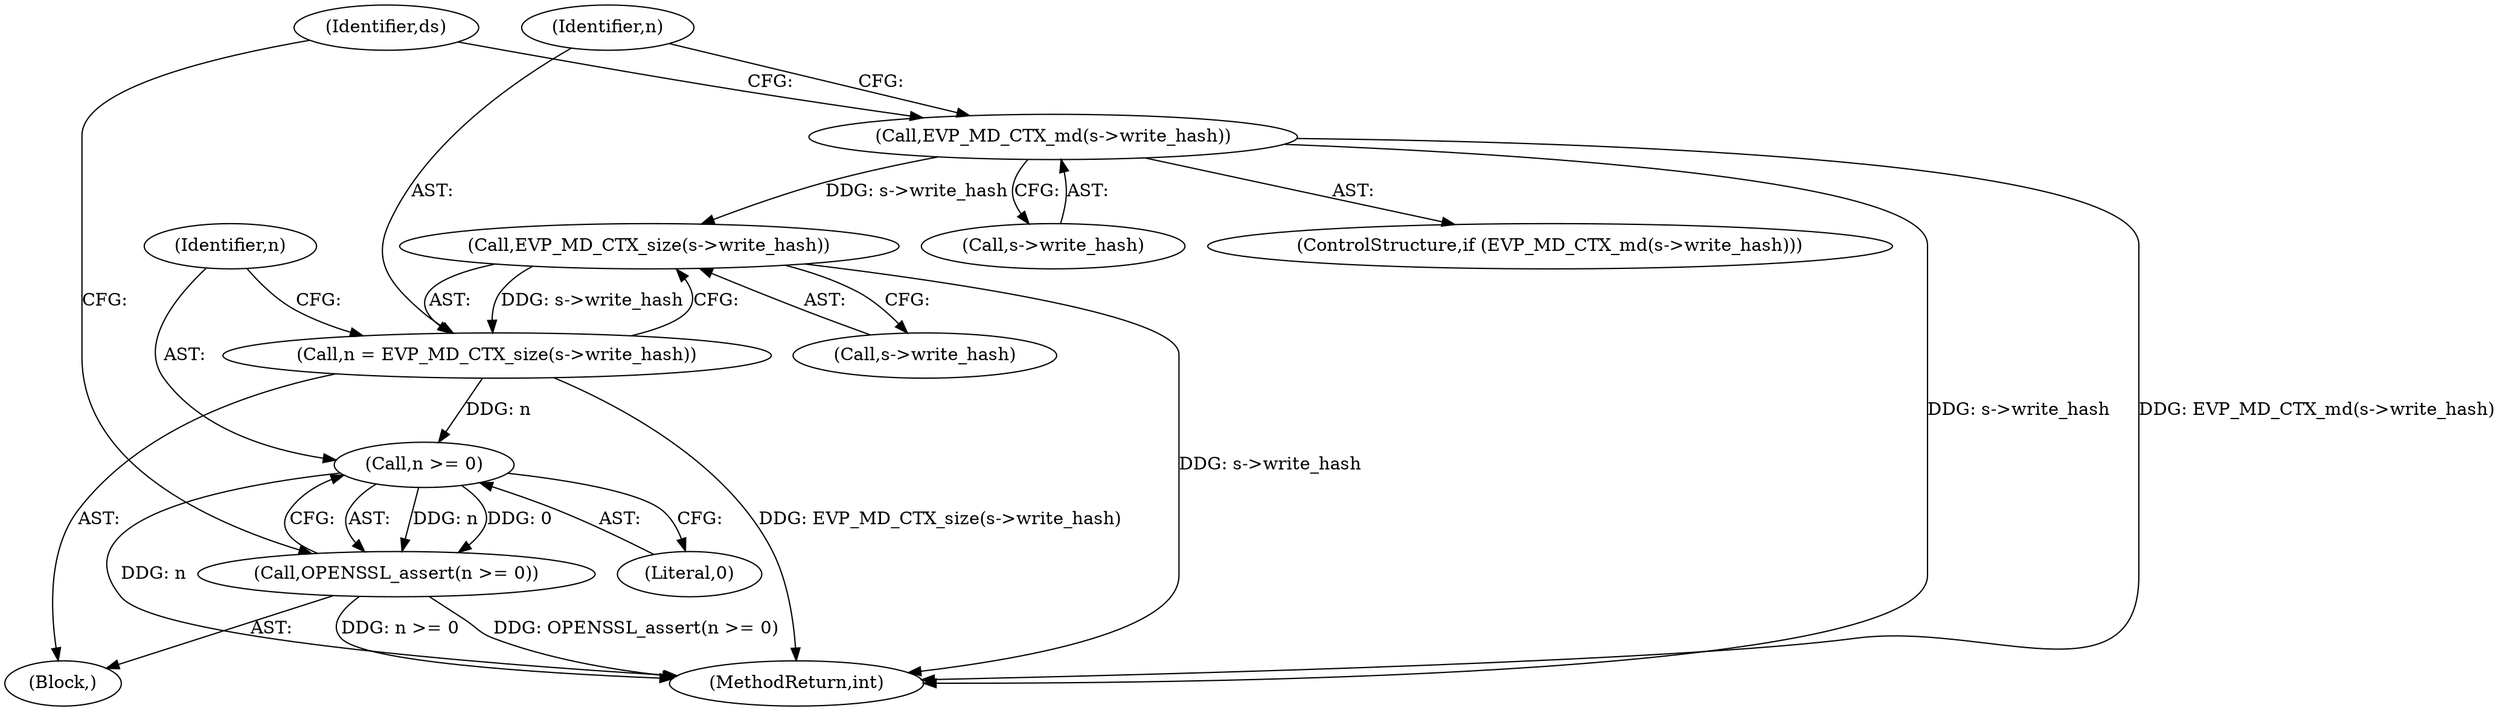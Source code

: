 digraph "0_openssl_4ad93618d26a3ea23d36ad5498ff4f59eff3a4d2_2@pointer" {
"1000143" [label="(Call,EVP_MD_CTX_md(s->write_hash))"];
"1000151" [label="(Call,EVP_MD_CTX_size(s->write_hash))"];
"1000149" [label="(Call,n = EVP_MD_CTX_size(s->write_hash))"];
"1000156" [label="(Call,n >= 0)"];
"1000155" [label="(Call,OPENSSL_assert(n >= 0))"];
"1000158" [label="(Literal,0)"];
"1000157" [label="(Identifier,n)"];
"1000160" [label="(Identifier,ds)"];
"1000149" [label="(Call,n = EVP_MD_CTX_size(s->write_hash))"];
"1000934" [label="(MethodReturn,int)"];
"1000152" [label="(Call,s->write_hash)"];
"1000143" [label="(Call,EVP_MD_CTX_md(s->write_hash))"];
"1000147" [label="(Block,)"];
"1000156" [label="(Call,n >= 0)"];
"1000151" [label="(Call,EVP_MD_CTX_size(s->write_hash))"];
"1000155" [label="(Call,OPENSSL_assert(n >= 0))"];
"1000144" [label="(Call,s->write_hash)"];
"1000150" [label="(Identifier,n)"];
"1000142" [label="(ControlStructure,if (EVP_MD_CTX_md(s->write_hash)))"];
"1000143" -> "1000142"  [label="AST: "];
"1000143" -> "1000144"  [label="CFG: "];
"1000144" -> "1000143"  [label="AST: "];
"1000150" -> "1000143"  [label="CFG: "];
"1000160" -> "1000143"  [label="CFG: "];
"1000143" -> "1000934"  [label="DDG: s->write_hash"];
"1000143" -> "1000934"  [label="DDG: EVP_MD_CTX_md(s->write_hash)"];
"1000143" -> "1000151"  [label="DDG: s->write_hash"];
"1000151" -> "1000149"  [label="AST: "];
"1000151" -> "1000152"  [label="CFG: "];
"1000152" -> "1000151"  [label="AST: "];
"1000149" -> "1000151"  [label="CFG: "];
"1000151" -> "1000934"  [label="DDG: s->write_hash"];
"1000151" -> "1000149"  [label="DDG: s->write_hash"];
"1000149" -> "1000147"  [label="AST: "];
"1000150" -> "1000149"  [label="AST: "];
"1000157" -> "1000149"  [label="CFG: "];
"1000149" -> "1000934"  [label="DDG: EVP_MD_CTX_size(s->write_hash)"];
"1000149" -> "1000156"  [label="DDG: n"];
"1000156" -> "1000155"  [label="AST: "];
"1000156" -> "1000158"  [label="CFG: "];
"1000157" -> "1000156"  [label="AST: "];
"1000158" -> "1000156"  [label="AST: "];
"1000155" -> "1000156"  [label="CFG: "];
"1000156" -> "1000934"  [label="DDG: n"];
"1000156" -> "1000155"  [label="DDG: n"];
"1000156" -> "1000155"  [label="DDG: 0"];
"1000155" -> "1000147"  [label="AST: "];
"1000160" -> "1000155"  [label="CFG: "];
"1000155" -> "1000934"  [label="DDG: OPENSSL_assert(n >= 0)"];
"1000155" -> "1000934"  [label="DDG: n >= 0"];
}
